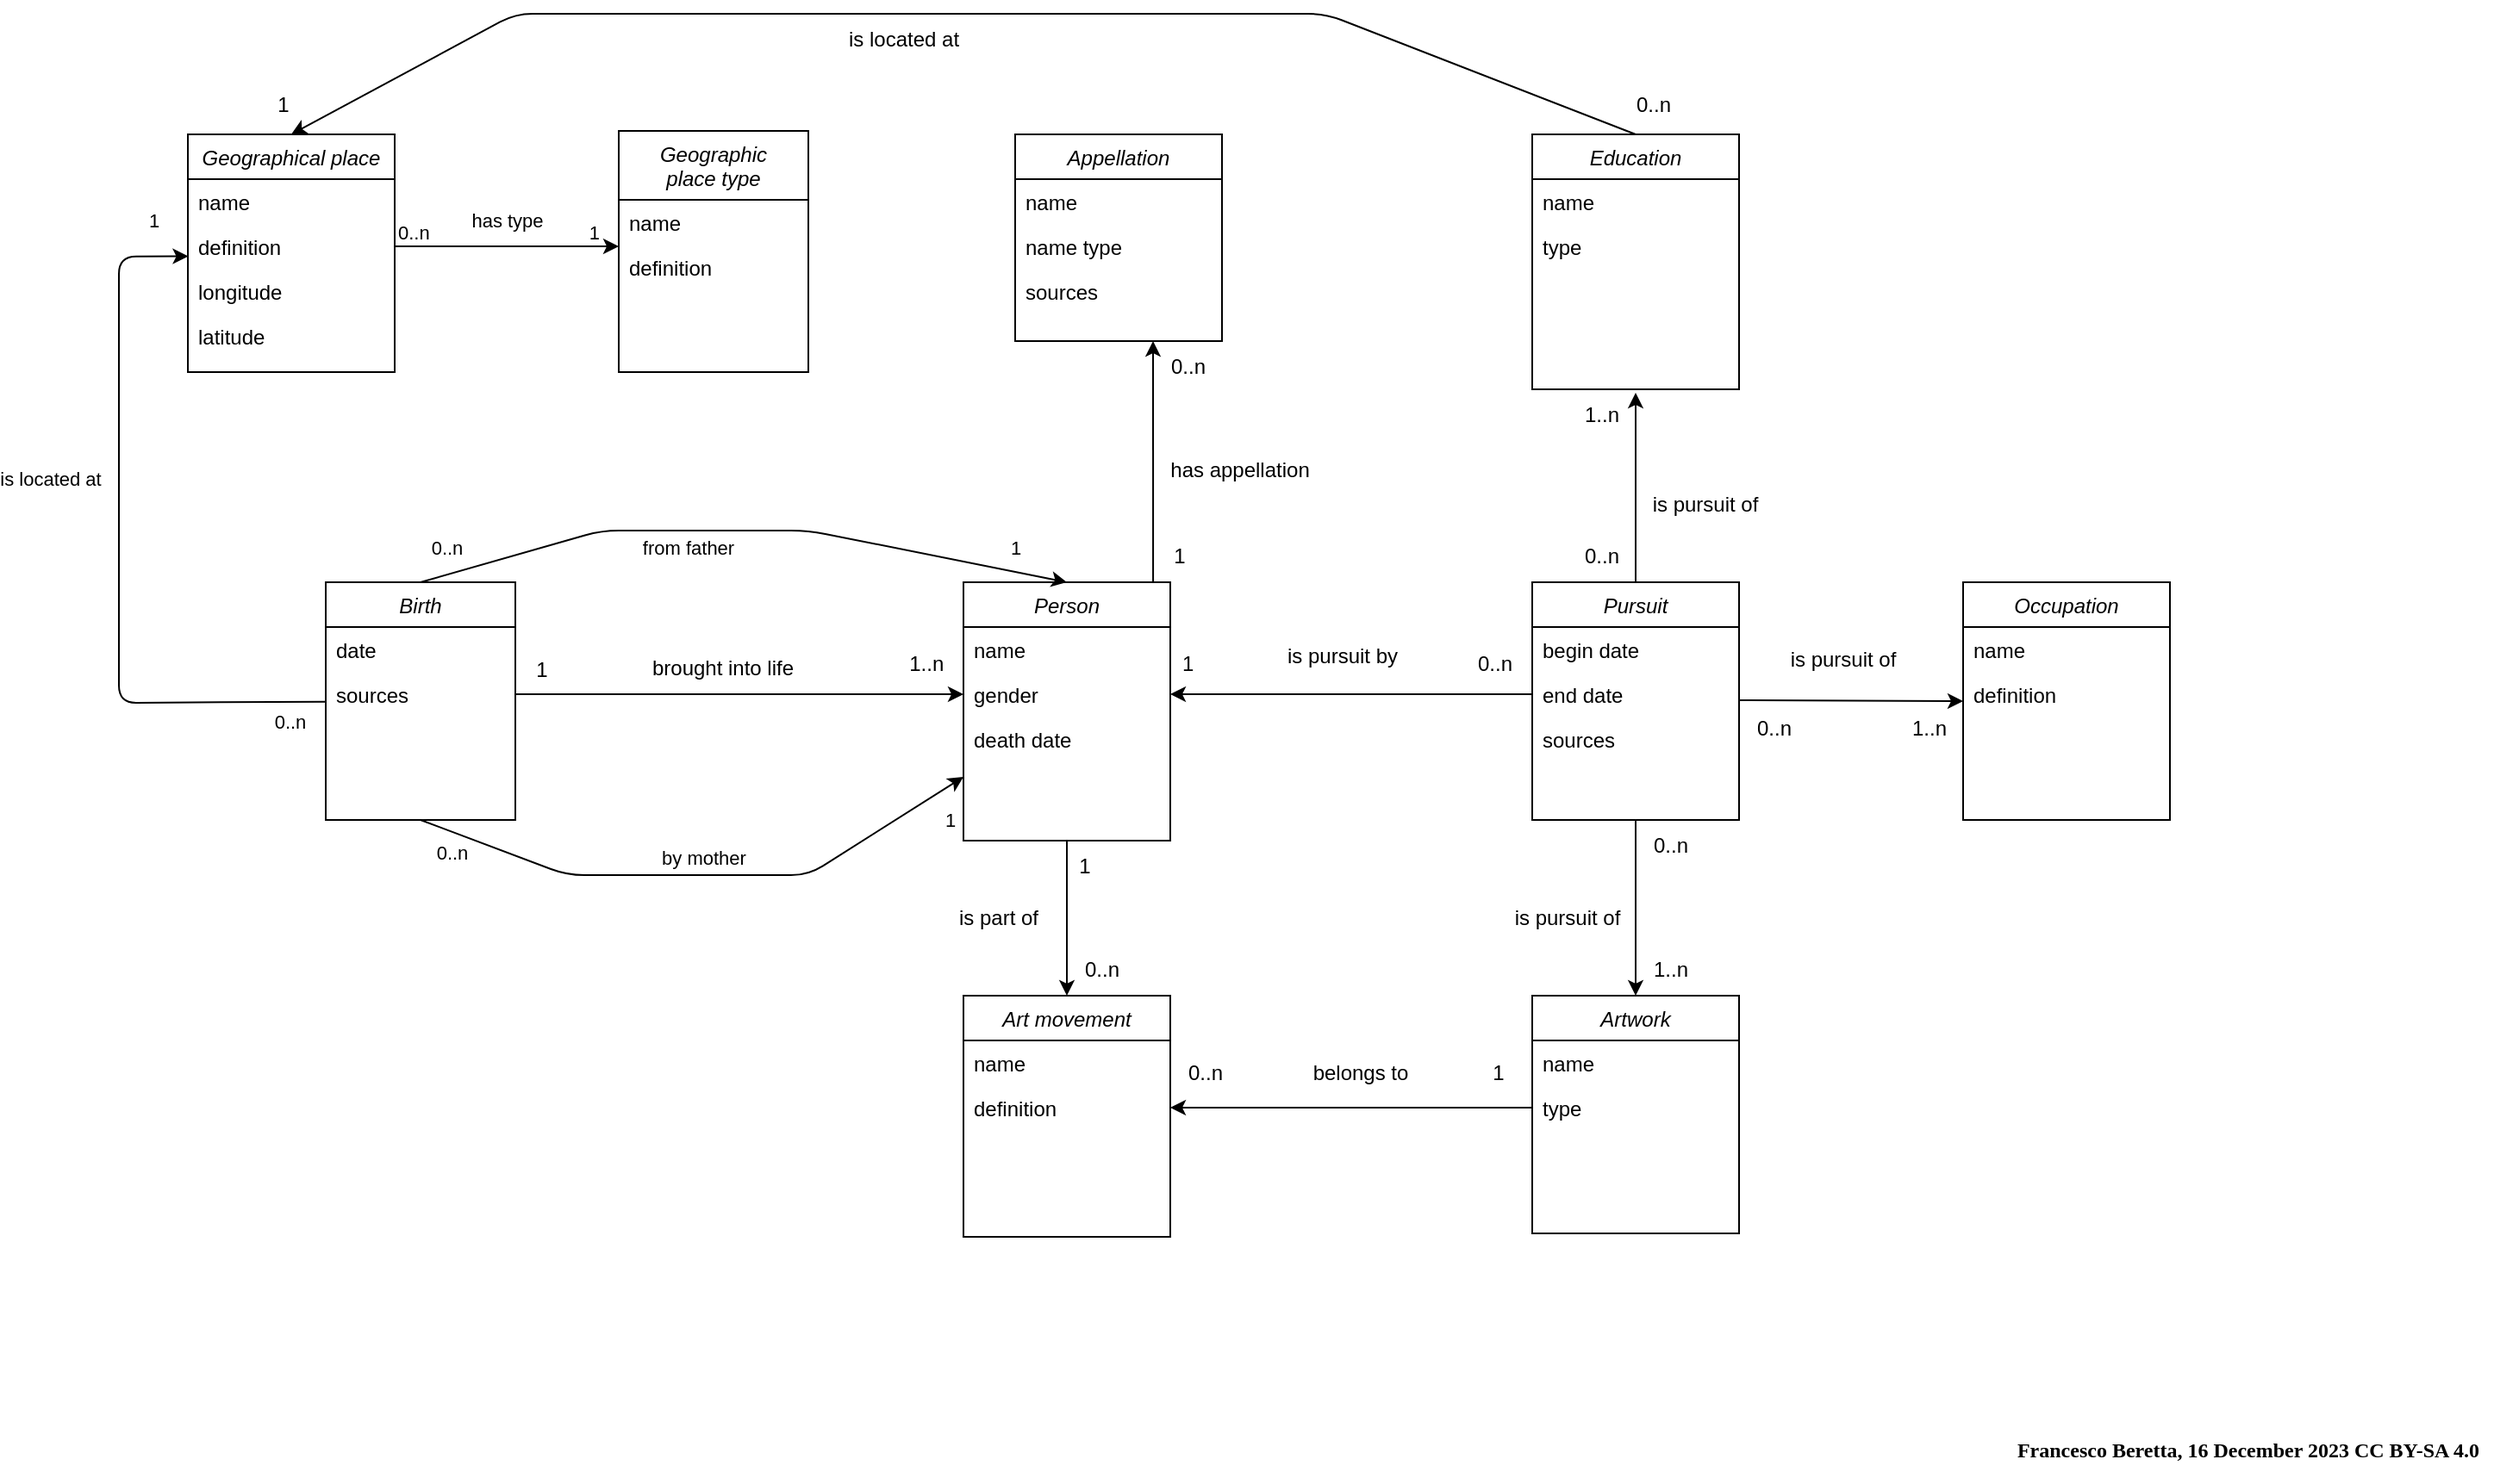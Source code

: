 <mxfile><diagram id="C5RBs43oDa-KdzZeNtuy" name="Page-1"><mxGraphModel dx="1429" dy="751" grid="1" gridSize="10" guides="1" tooltips="1" connect="1" arrows="1" fold="1" page="1" pageScale="1" pageWidth="1654" pageHeight="1169" math="0" shadow="0"><root><mxCell id="WIyWlLk6GJQsqaUBKTNV-0"/><mxCell id="WIyWlLk6GJQsqaUBKTNV-1" parent="WIyWlLk6GJQsqaUBKTNV-0"/><mxCell id="Bw8D9-mf-STMI-rw64IU-5" value="" style="endArrow=classic;shadow=0;strokeWidth=1;rounded=0;endFill=1;edgeStyle=elbowEdgeStyle;elbow=vertical;exitX=1;exitY=0.5;exitDx=0;exitDy=0;entryX=0;entryY=0.5;entryDx=0;entryDy=0;" parent="WIyWlLk6GJQsqaUBKTNV-1" target="zkfFHV4jXpPFQw0GAbJ--2" edge="1"><mxGeometry x="0.5" y="41" relative="1" as="geometry"><mxPoint x="470" y="596" as="sourcePoint"/><mxPoint x="810" y="669" as="targetPoint"/><mxPoint x="-40" y="32" as="offset"/><Array as="points"><mxPoint x="620" y="596"/></Array></mxGeometry></mxCell><mxCell id="Bw8D9-mf-STMI-rw64IU-6" value="1" style="resizable=0;align=left;verticalAlign=bottom;labelBackgroundColor=none;fontSize=12;" parent="Bw8D9-mf-STMI-rw64IU-5" connectable="0" vertex="1"><mxGeometry x="-1" relative="1" as="geometry"><mxPoint x="10.14" y="-5.33" as="offset"/></mxGeometry></mxCell><mxCell id="Bw8D9-mf-STMI-rw64IU-7" value="1..n" style="resizable=0;align=right;verticalAlign=bottom;labelBackgroundColor=none;fontSize=12;" parent="Bw8D9-mf-STMI-rw64IU-5" connectable="0" vertex="1"><mxGeometry x="1" relative="1" as="geometry"><mxPoint x="-9.86" y="-8.86" as="offset"/></mxGeometry></mxCell><mxCell id="Bw8D9-mf-STMI-rw64IU-8" value="brought into life" style="text;html=1;resizable=0;points=[];;align=center;verticalAlign=middle;labelBackgroundColor=none;rounded=0;shadow=0;strokeWidth=1;fontSize=12;" parent="Bw8D9-mf-STMI-rw64IU-5" vertex="1" connectable="0"><mxGeometry x="0.5" y="49" relative="1" as="geometry"><mxPoint x="-75" y="34" as="offset"/></mxGeometry></mxCell><mxCell id="199" style="edgeStyle=none;html=1;exitX=0.5;exitY=1;exitDx=0;exitDy=0;entryX=0.5;entryY=0;entryDx=0;entryDy=0;" parent="WIyWlLk6GJQsqaUBKTNV-1" source="zkfFHV4jXpPFQw0GAbJ--0" target="195" edge="1"><mxGeometry relative="1" as="geometry"/></mxCell><mxCell id="zkfFHV4jXpPFQw0GAbJ--0" value="Person" style="swimlane;fontStyle=2;align=center;verticalAlign=top;childLayout=stackLayout;horizontal=1;startSize=26;horizontalStack=0;resizeParent=1;resizeLast=0;collapsible=1;marginBottom=0;rounded=0;shadow=0;strokeWidth=1;" parent="WIyWlLk6GJQsqaUBKTNV-1" vertex="1"><mxGeometry x="730" y="531" width="120" height="150" as="geometry"><mxRectangle x="230" y="140" width="160" height="26" as="alternateBounds"/></mxGeometry></mxCell><mxCell id="zkfFHV4jXpPFQw0GAbJ--1" value="name" style="text;align=left;verticalAlign=top;spacingLeft=4;spacingRight=4;overflow=hidden;rotatable=0;points=[[0,0.5],[1,0.5]];portConstraint=eastwest;" parent="zkfFHV4jXpPFQw0GAbJ--0" vertex="1"><mxGeometry y="26" width="120" height="26" as="geometry"/></mxCell><mxCell id="zkfFHV4jXpPFQw0GAbJ--2" value="gender" style="text;align=left;verticalAlign=top;spacingLeft=4;spacingRight=4;overflow=hidden;rotatable=0;points=[[0,0.5],[1,0.5]];portConstraint=eastwest;rounded=0;shadow=0;html=0;" parent="zkfFHV4jXpPFQw0GAbJ--0" vertex="1"><mxGeometry y="52" width="120" height="26" as="geometry"/></mxCell><mxCell id="DzP4_-S1DueVoMuGfCK8-1" value="death date" style="text;align=left;verticalAlign=top;spacingLeft=4;spacingRight=4;overflow=hidden;rotatable=0;points=[[0,0.5],[1,0.5]];portConstraint=eastwest;rounded=0;shadow=0;html=0;" parent="zkfFHV4jXpPFQw0GAbJ--0" vertex="1"><mxGeometry y="78" width="120" height="26" as="geometry"/></mxCell><mxCell id="Bw8D9-mf-STMI-rw64IU-0" value="Birth" style="swimlane;fontStyle=2;align=center;verticalAlign=top;childLayout=stackLayout;horizontal=1;startSize=26;horizontalStack=0;resizeParent=1;resizeLast=0;collapsible=1;marginBottom=0;rounded=0;shadow=0;strokeWidth=1;" parent="WIyWlLk6GJQsqaUBKTNV-1" vertex="1"><mxGeometry x="360" y="531" width="110" height="138" as="geometry"><mxRectangle x="230" y="140" width="160" height="26" as="alternateBounds"/></mxGeometry></mxCell><mxCell id="Bw8D9-mf-STMI-rw64IU-1" value="date" style="text;align=left;verticalAlign=top;spacingLeft=4;spacingRight=4;overflow=hidden;rotatable=0;points=[[0,0.5],[1,0.5]];portConstraint=eastwest;" parent="Bw8D9-mf-STMI-rw64IU-0" vertex="1"><mxGeometry y="26" width="110" height="26" as="geometry"/></mxCell><mxCell id="Bw8D9-mf-STMI-rw64IU-53" style="edgeStyle=elbowEdgeStyle;rounded=0;orthogonalLoop=1;jettySize=auto;elbow=vertical;html=1;exitX=0;exitY=0.5;exitDx=0;exitDy=0;" parent="Bw8D9-mf-STMI-rw64IU-0" edge="1"><mxGeometry relative="1" as="geometry"><mxPoint y="65" as="sourcePoint"/><mxPoint y="65" as="targetPoint"/></mxGeometry></mxCell><mxCell id="200" value="sources" style="text;align=left;verticalAlign=top;spacingLeft=4;spacingRight=4;overflow=hidden;rotatable=0;points=[[0,0.5],[1,0.5]];portConstraint=eastwest;" parent="Bw8D9-mf-STMI-rw64IU-0" vertex="1"><mxGeometry y="52" width="110" height="26" as="geometry"/></mxCell><mxCell id="Bw8D9-mf-STMI-rw64IU-9" value="Appellation" style="swimlane;fontStyle=2;align=center;verticalAlign=top;childLayout=stackLayout;horizontal=1;startSize=26;horizontalStack=0;resizeParent=1;resizeLast=0;collapsible=1;marginBottom=0;rounded=0;shadow=0;strokeWidth=1;" parent="WIyWlLk6GJQsqaUBKTNV-1" vertex="1"><mxGeometry x="760" y="271" width="120" height="120" as="geometry"><mxRectangle x="230" y="140" width="160" height="26" as="alternateBounds"/></mxGeometry></mxCell><mxCell id="Bw8D9-mf-STMI-rw64IU-10" value="name" style="text;align=left;verticalAlign=top;spacingLeft=4;spacingRight=4;overflow=hidden;rotatable=0;points=[[0,0.5],[1,0.5]];portConstraint=eastwest;" parent="Bw8D9-mf-STMI-rw64IU-9" vertex="1"><mxGeometry y="26" width="120" height="26" as="geometry"/></mxCell><mxCell id="Bw8D9-mf-STMI-rw64IU-11" value="name type" style="text;align=left;verticalAlign=top;spacingLeft=4;spacingRight=4;overflow=hidden;rotatable=0;points=[[0,0.5],[1,0.5]];portConstraint=eastwest;rounded=0;shadow=0;html=0;" parent="Bw8D9-mf-STMI-rw64IU-9" vertex="1"><mxGeometry y="52" width="120" height="26" as="geometry"/></mxCell><mxCell id="Bw8D9-mf-STMI-rw64IU-18" value="sources" style="text;align=left;verticalAlign=top;spacingLeft=4;spacingRight=4;overflow=hidden;rotatable=0;points=[[0,0.5],[1,0.5]];portConstraint=eastwest;" parent="Bw8D9-mf-STMI-rw64IU-9" vertex="1"><mxGeometry y="78" width="120" height="26" as="geometry"/></mxCell><mxCell id="Bw8D9-mf-STMI-rw64IU-12" value="Geographical place" style="swimlane;fontStyle=2;align=center;verticalAlign=top;childLayout=stackLayout;horizontal=1;startSize=26;horizontalStack=0;resizeParent=1;resizeLast=0;collapsible=1;marginBottom=0;rounded=0;shadow=0;strokeWidth=1;" parent="WIyWlLk6GJQsqaUBKTNV-1" vertex="1"><mxGeometry x="280" y="271" width="120" height="138" as="geometry"><mxRectangle x="230" y="140" width="160" height="26" as="alternateBounds"/></mxGeometry></mxCell><mxCell id="Bw8D9-mf-STMI-rw64IU-13" value="name" style="text;align=left;verticalAlign=top;spacingLeft=4;spacingRight=4;overflow=hidden;rotatable=0;points=[[0,0.5],[1,0.5]];portConstraint=eastwest;" parent="Bw8D9-mf-STMI-rw64IU-12" vertex="1"><mxGeometry y="26" width="120" height="26" as="geometry"/></mxCell><mxCell id="Bw8D9-mf-STMI-rw64IU-14" value="definition" style="text;align=left;verticalAlign=top;spacingLeft=4;spacingRight=4;overflow=hidden;rotatable=0;points=[[0,0.5],[1,0.5]];portConstraint=eastwest;rounded=0;shadow=0;html=0;" parent="Bw8D9-mf-STMI-rw64IU-12" vertex="1"><mxGeometry y="52" width="120" height="26" as="geometry"/></mxCell><mxCell id="Bw8D9-mf-STMI-rw64IU-24" value="longitude" style="text;align=left;verticalAlign=top;spacingLeft=4;spacingRight=4;overflow=hidden;rotatable=0;points=[[0,0.5],[1,0.5]];portConstraint=eastwest;rounded=0;shadow=0;html=0;" parent="Bw8D9-mf-STMI-rw64IU-12" vertex="1"><mxGeometry y="78" width="120" height="26" as="geometry"/></mxCell><mxCell id="Bw8D9-mf-STMI-rw64IU-25" value="latitude" style="text;align=left;verticalAlign=top;spacingLeft=4;spacingRight=4;overflow=hidden;rotatable=0;points=[[0,0.5],[1,0.5]];portConstraint=eastwest;rounded=0;shadow=0;html=0;" parent="Bw8D9-mf-STMI-rw64IU-12" vertex="1"><mxGeometry y="104" width="120" height="26" as="geometry"/></mxCell><mxCell id="Bw8D9-mf-STMI-rw64IU-26" value="" style="endArrow=classic;html=1;exitX=1;exitY=0.5;exitDx=0;exitDy=0;" parent="WIyWlLk6GJQsqaUBKTNV-1" source="Bw8D9-mf-STMI-rw64IU-14" edge="1"><mxGeometry x="0.067" y="-35" relative="1" as="geometry"><mxPoint x="480" y="451" as="sourcePoint"/><mxPoint x="530" y="336" as="targetPoint"/><mxPoint as="offset"/></mxGeometry></mxCell><mxCell id="Bw8D9-mf-STMI-rw64IU-27" value="has type" style="edgeLabel;resizable=0;html=1;align=center;verticalAlign=middle;" parent="Bw8D9-mf-STMI-rw64IU-26" connectable="0" vertex="1"><mxGeometry relative="1" as="geometry"><mxPoint y="-15" as="offset"/></mxGeometry></mxCell><mxCell id="Bw8D9-mf-STMI-rw64IU-28" value="0..n" style="edgeLabel;resizable=0;html=1;align=left;verticalAlign=bottom;" parent="Bw8D9-mf-STMI-rw64IU-26" connectable="0" vertex="1"><mxGeometry x="-1" relative="1" as="geometry"/></mxCell><mxCell id="Bw8D9-mf-STMI-rw64IU-29" value="1" style="edgeLabel;resizable=0;html=1;align=right;verticalAlign=bottom;" parent="Bw8D9-mf-STMI-rw64IU-26" connectable="0" vertex="1"><mxGeometry x="1" relative="1" as="geometry"><mxPoint x="-11" as="offset"/></mxGeometry></mxCell><mxCell id="Bw8D9-mf-STMI-rw64IU-49" value="" style="endArrow=classic;html=1;entryX=0.002;entryY=0.721;entryDx=0;entryDy=0;entryPerimeter=0;" parent="WIyWlLk6GJQsqaUBKTNV-1" source="Bw8D9-mf-STMI-rw64IU-0" target="Bw8D9-mf-STMI-rw64IU-14" edge="1"><mxGeometry relative="1" as="geometry"><mxPoint x="700" y="361.0" as="sourcePoint"/><mxPoint x="620" y="419" as="targetPoint"/><Array as="points"><mxPoint x="240" y="601"/><mxPoint x="240" y="342"/></Array></mxGeometry></mxCell><mxCell id="Bw8D9-mf-STMI-rw64IU-50" value="is located at" style="edgeLabel;resizable=0;html=1;align=center;verticalAlign=middle;" parent="Bw8D9-mf-STMI-rw64IU-49" connectable="0" vertex="1"><mxGeometry relative="1" as="geometry"><mxPoint x="-40" y="-41" as="offset"/></mxGeometry></mxCell><mxCell id="Bw8D9-mf-STMI-rw64IU-51" value="1" style="edgeLabel;html=1;align=center;verticalAlign=middle;resizable=0;points=[];" parent="Bw8D9-mf-STMI-rw64IU-49" vertex="1" connectable="0"><mxGeometry x="0.888" y="-1" relative="1" as="geometry"><mxPoint x="3" y="-22" as="offset"/></mxGeometry></mxCell><mxCell id="Bw8D9-mf-STMI-rw64IU-52" value="0..n" style="edgeLabel;html=1;align=center;verticalAlign=middle;resizable=0;points=[];" parent="Bw8D9-mf-STMI-rw64IU-49" vertex="1" connectable="0"><mxGeometry x="-0.881" y="-1" relative="1" as="geometry"><mxPoint x="4" y="12" as="offset"/></mxGeometry></mxCell><mxCell id="Bw8D9-mf-STMI-rw64IU-59" value="" style="endArrow=classic;html=1;exitX=0.5;exitY=1;exitDx=0;exitDy=0;" parent="WIyWlLk6GJQsqaUBKTNV-1" source="Bw8D9-mf-STMI-rw64IU-0" target="zkfFHV4jXpPFQw0GAbJ--0" edge="1"><mxGeometry relative="1" as="geometry"><mxPoint x="400" y="621" as="sourcePoint"/><mxPoint x="290.24" y="351.746" as="targetPoint"/><Array as="points"><mxPoint x="500" y="701"/><mxPoint x="640" y="701"/></Array></mxGeometry></mxCell><mxCell id="Bw8D9-mf-STMI-rw64IU-60" value="by mother" style="edgeLabel;resizable=0;html=1;align=center;verticalAlign=middle;" parent="Bw8D9-mf-STMI-rw64IU-59" connectable="0" vertex="1"><mxGeometry relative="1" as="geometry"><mxPoint x="1" y="-10" as="offset"/></mxGeometry></mxCell><mxCell id="Bw8D9-mf-STMI-rw64IU-61" value="1" style="edgeLabel;html=1;align=center;verticalAlign=middle;resizable=0;points=[];" parent="Bw8D9-mf-STMI-rw64IU-59" vertex="1" connectable="0"><mxGeometry x="0.888" y="-1" relative="1" as="geometry"><mxPoint x="7.5" y="14" as="offset"/></mxGeometry></mxCell><mxCell id="Bw8D9-mf-STMI-rw64IU-62" value="0..n" style="edgeLabel;html=1;align=center;verticalAlign=middle;resizable=0;points=[];" parent="Bw8D9-mf-STMI-rw64IU-59" vertex="1" connectable="0"><mxGeometry x="-0.881" y="-1" relative="1" as="geometry"><mxPoint x="-0.83" y="11" as="offset"/></mxGeometry></mxCell><mxCell id="Bw8D9-mf-STMI-rw64IU-15" value="Geographic&#10;place type" style="swimlane;fontStyle=2;align=center;verticalAlign=top;childLayout=stackLayout;horizontal=1;startSize=40;horizontalStack=0;resizeParent=1;resizeLast=0;collapsible=1;marginBottom=0;rounded=0;shadow=0;strokeWidth=1;" parent="WIyWlLk6GJQsqaUBKTNV-1" vertex="1"><mxGeometry x="530" y="269" width="110" height="140" as="geometry"><mxRectangle x="230" y="140" width="160" height="26" as="alternateBounds"/></mxGeometry></mxCell><mxCell id="Bw8D9-mf-STMI-rw64IU-16" value="name" style="text;align=left;verticalAlign=top;spacingLeft=4;spacingRight=4;overflow=hidden;rotatable=0;points=[[0,0.5],[1,0.5]];portConstraint=eastwest;" parent="Bw8D9-mf-STMI-rw64IU-15" vertex="1"><mxGeometry y="40" width="110" height="26" as="geometry"/></mxCell><mxCell id="Bw8D9-mf-STMI-rw64IU-17" value="definition" style="text;align=left;verticalAlign=top;spacingLeft=4;spacingRight=4;overflow=hidden;rotatable=0;points=[[0,0.5],[1,0.5]];portConstraint=eastwest;rounded=0;shadow=0;html=0;" parent="Bw8D9-mf-STMI-rw64IU-15" vertex="1"><mxGeometry y="66" width="110" height="26" as="geometry"/></mxCell><mxCell id="Bw8D9-mf-STMI-rw64IU-127" value="&lt;p class=&quot;p1&quot; style=&quot;margin: 0px ; font-stretch: normal ; line-height: normal ; font-family: &amp;quot;times&amp;quot;&quot;&gt;&lt;b&gt;Francesco Beretta, 16 December 2023 CC BY-SA 4.0&lt;/b&gt;&lt;/p&gt;" style="text;html=1;align=center;verticalAlign=middle;resizable=0;points=[];autosize=1;" parent="WIyWlLk6GJQsqaUBKTNV-1" vertex="1"><mxGeometry x="1330" y="1020" width="290" height="30" as="geometry"/></mxCell><mxCell id="0" value="" style="endArrow=classic;html=1;exitX=0.5;exitY=0;exitDx=0;exitDy=0;entryX=0.5;entryY=0;entryDx=0;entryDy=0;" parent="WIyWlLk6GJQsqaUBKTNV-1" source="Bw8D9-mf-STMI-rw64IU-0" target="zkfFHV4jXpPFQw0GAbJ--0" edge="1"><mxGeometry relative="1" as="geometry"><mxPoint x="465" y="679" as="sourcePoint"/><mxPoint x="750" y="531" as="targetPoint"/><Array as="points"><mxPoint x="520" y="501"/><mxPoint x="640" y="501"/></Array></mxGeometry></mxCell><mxCell id="1" value="from father" style="edgeLabel;resizable=0;html=1;align=center;verticalAlign=middle;" parent="0" connectable="0" vertex="1"><mxGeometry relative="1" as="geometry"><mxPoint x="-32" y="10" as="offset"/></mxGeometry></mxCell><mxCell id="2" value="1" style="edgeLabel;html=1;align=center;verticalAlign=middle;resizable=0;points=[];" parent="0" vertex="1" connectable="0"><mxGeometry x="0.888" y="-1" relative="1" as="geometry"><mxPoint x="-9" y="-17" as="offset"/></mxGeometry></mxCell><mxCell id="3" value="0..n" style="edgeLabel;html=1;align=center;verticalAlign=middle;resizable=0;points=[];" parent="0" vertex="1" connectable="0"><mxGeometry x="-0.881" y="-1" relative="1" as="geometry"><mxPoint x="-7" y="-15" as="offset"/></mxGeometry></mxCell><mxCell id="181" style="edgeStyle=none;html=1;exitX=0.5;exitY=0;exitDx=0;exitDy=0;" parent="WIyWlLk6GJQsqaUBKTNV-1" source="126" edge="1"><mxGeometry relative="1" as="geometry"><mxPoint x="1120" y="421" as="targetPoint"/></mxGeometry></mxCell><mxCell id="192" style="edgeStyle=none;html=1;exitX=0.5;exitY=1;exitDx=0;exitDy=0;entryX=0.5;entryY=0;entryDx=0;entryDy=0;" parent="WIyWlLk6GJQsqaUBKTNV-1" source="126" target="189" edge="1"><mxGeometry relative="1" as="geometry"/></mxCell><mxCell id="126" value="Pursuit" style="swimlane;fontStyle=2;align=center;verticalAlign=top;childLayout=stackLayout;horizontal=1;startSize=26;horizontalStack=0;resizeParent=1;resizeLast=0;collapsible=1;marginBottom=0;rounded=0;shadow=0;strokeWidth=1;" parent="WIyWlLk6GJQsqaUBKTNV-1" vertex="1"><mxGeometry x="1060" y="531" width="120" height="138" as="geometry"><mxRectangle x="230" y="140" width="160" height="26" as="alternateBounds"/></mxGeometry></mxCell><mxCell id="127" value="begin date" style="text;align=left;verticalAlign=top;spacingLeft=4;spacingRight=4;overflow=hidden;rotatable=0;points=[[0,0.5],[1,0.5]];portConstraint=eastwest;" parent="126" vertex="1"><mxGeometry y="26" width="120" height="26" as="geometry"/></mxCell><mxCell id="128" value="end date" style="text;align=left;verticalAlign=top;spacingLeft=4;spacingRight=4;overflow=hidden;rotatable=0;points=[[0,0.5],[1,0.5]];portConstraint=eastwest;rounded=0;shadow=0;html=0;" parent="126" vertex="1"><mxGeometry y="52" width="120" height="26" as="geometry"/></mxCell><mxCell id="129" value="sources" style="text;align=left;verticalAlign=top;spacingLeft=4;spacingRight=4;overflow=hidden;rotatable=0;points=[[0,0.5],[1,0.5]];portConstraint=eastwest;rounded=0;shadow=0;html=0;" parent="126" vertex="1"><mxGeometry y="78" width="120" height="26" as="geometry"/></mxCell><mxCell id="131" value="is pursuit by" style="text;strokeColor=none;align=center;fillColor=none;html=1;verticalAlign=middle;whiteSpace=wrap;rounded=0;" parent="WIyWlLk6GJQsqaUBKTNV-1" vertex="1"><mxGeometry x="910" y="561" width="80" height="26" as="geometry"/></mxCell><mxCell id="134" value="0..n" style="resizable=0;align=right;verticalAlign=bottom;labelBackgroundColor=none;fontSize=12;" parent="WIyWlLk6GJQsqaUBKTNV-1" connectable="0" vertex="1"><mxGeometry x="1050" y="587" as="geometry"/></mxCell><mxCell id="135" value="1" style="resizable=0;align=left;verticalAlign=bottom;labelBackgroundColor=none;fontSize=12;" parent="WIyWlLk6GJQsqaUBKTNV-1" connectable="0" vertex="1"><mxGeometry x="800" y="681" as="geometry"><mxPoint x="55" y="-94" as="offset"/></mxGeometry></mxCell><mxCell id="164" value="" style="resizable=0;align=left;verticalAlign=bottom;labelBackgroundColor=none;fontSize=12;" parent="WIyWlLk6GJQsqaUBKTNV-1" connectable="0" vertex="1"><mxGeometry x="740" y="541" as="geometry"><mxPoint x="104" y="-19" as="offset"/></mxGeometry></mxCell><mxCell id="168" value="" style="edgeStyle=none;orthogonalLoop=1;jettySize=auto;html=1;exitX=0.917;exitY=0;exitDx=0;exitDy=0;exitPerimeter=0;" parent="WIyWlLk6GJQsqaUBKTNV-1" source="zkfFHV4jXpPFQw0GAbJ--0" edge="1"><mxGeometry width="100" relative="1" as="geometry"><mxPoint x="827" y="511" as="sourcePoint"/><mxPoint x="840" y="391" as="targetPoint"/><Array as="points"/></mxGeometry></mxCell><mxCell id="169" value="has appellation" style="text;html=1;align=center;verticalAlign=middle;resizable=0;points=[];autosize=1;strokeColor=none;fillColor=none;" parent="WIyWlLk6GJQsqaUBKTNV-1" vertex="1"><mxGeometry x="840" y="451" width="100" height="30" as="geometry"/></mxCell><mxCell id="170" value="0..n" style="text;html=1;align=center;verticalAlign=middle;resizable=0;points=[];autosize=1;strokeColor=none;fillColor=none;" parent="WIyWlLk6GJQsqaUBKTNV-1" vertex="1"><mxGeometry x="840" y="391" width="40" height="30" as="geometry"/></mxCell><mxCell id="171" value="1" style="text;html=1;align=center;verticalAlign=middle;resizable=0;points=[];autosize=1;strokeColor=none;fillColor=none;" parent="WIyWlLk6GJQsqaUBKTNV-1" vertex="1"><mxGeometry x="840" y="501" width="30" height="30" as="geometry"/></mxCell><mxCell id="174" value="" style="edgeStyle=none;orthogonalLoop=1;jettySize=auto;html=1;" parent="WIyWlLk6GJQsqaUBKTNV-1" edge="1"><mxGeometry width="100" relative="1" as="geometry"><mxPoint x="1180" y="599.5" as="sourcePoint"/><mxPoint x="1310" y="600" as="targetPoint"/><Array as="points"/></mxGeometry></mxCell><mxCell id="175" value="Occupation" style="swimlane;fontStyle=2;align=center;verticalAlign=top;childLayout=stackLayout;horizontal=1;startSize=26;horizontalStack=0;resizeParent=1;resizeLast=0;collapsible=1;marginBottom=0;rounded=0;shadow=0;strokeWidth=1;" parent="WIyWlLk6GJQsqaUBKTNV-1" vertex="1"><mxGeometry x="1310" y="531" width="120" height="138" as="geometry"><mxRectangle x="230" y="140" width="160" height="26" as="alternateBounds"/></mxGeometry></mxCell><mxCell id="176" value="name" style="text;align=left;verticalAlign=top;spacingLeft=4;spacingRight=4;overflow=hidden;rotatable=0;points=[[0,0.5],[1,0.5]];portConstraint=eastwest;" parent="175" vertex="1"><mxGeometry y="26" width="120" height="26" as="geometry"/></mxCell><mxCell id="177" value="definition" style="text;align=left;verticalAlign=top;spacingLeft=4;spacingRight=4;overflow=hidden;rotatable=0;points=[[0,0.5],[1,0.5]];portConstraint=eastwest;rounded=0;shadow=0;html=0;" parent="175" vertex="1"><mxGeometry y="52" width="120" height="26" as="geometry"/></mxCell><mxCell id="201" style="edgeStyle=none;html=1;exitX=0.5;exitY=0;exitDx=0;exitDy=0;entryX=0.5;entryY=0;entryDx=0;entryDy=0;" parent="WIyWlLk6GJQsqaUBKTNV-1" source="182" target="Bw8D9-mf-STMI-rw64IU-12" edge="1"><mxGeometry relative="1" as="geometry"><mxPoint x="1120" y="151" as="targetPoint"/><Array as="points"><mxPoint x="940" y="201"/><mxPoint x="470" y="201"/></Array></mxGeometry></mxCell><mxCell id="182" value="Education" style="swimlane;fontStyle=2;align=center;verticalAlign=top;childLayout=stackLayout;horizontal=1;startSize=26;horizontalStack=0;resizeParent=1;resizeLast=0;collapsible=1;marginBottom=0;rounded=0;shadow=0;strokeWidth=1;" parent="WIyWlLk6GJQsqaUBKTNV-1" vertex="1"><mxGeometry x="1060" y="271" width="120" height="148" as="geometry"><mxRectangle x="230" y="140" width="160" height="26" as="alternateBounds"/></mxGeometry></mxCell><mxCell id="183" value="name" style="text;align=left;verticalAlign=top;spacingLeft=4;spacingRight=4;overflow=hidden;rotatable=0;points=[[0,0.5],[1,0.5]];portConstraint=eastwest;" parent="182" vertex="1"><mxGeometry y="26" width="120" height="26" as="geometry"/></mxCell><mxCell id="184" value="type" style="text;align=left;verticalAlign=top;spacingLeft=4;spacingRight=4;overflow=hidden;rotatable=0;points=[[0,0.5],[1,0.5]];portConstraint=eastwest;rounded=0;shadow=0;html=0;" parent="182" vertex="1"><mxGeometry y="52" width="120" height="26" as="geometry"/></mxCell><mxCell id="187" style="edgeStyle=none;html=1;exitX=0;exitY=0.5;exitDx=0;exitDy=0;entryX=1;entryY=0.5;entryDx=0;entryDy=0;" parent="WIyWlLk6GJQsqaUBKTNV-1" source="128" target="zkfFHV4jXpPFQw0GAbJ--2" edge="1"><mxGeometry relative="1" as="geometry"/></mxCell><mxCell id="189" value="Artwork" style="swimlane;fontStyle=2;align=center;verticalAlign=top;childLayout=stackLayout;horizontal=1;startSize=26;horizontalStack=0;resizeParent=1;resizeLast=0;collapsible=1;marginBottom=0;rounded=0;shadow=0;strokeWidth=1;" parent="WIyWlLk6GJQsqaUBKTNV-1" vertex="1"><mxGeometry x="1060" y="771" width="120" height="138" as="geometry"><mxRectangle x="230" y="140" width="160" height="26" as="alternateBounds"/></mxGeometry></mxCell><mxCell id="190" value="name" style="text;align=left;verticalAlign=top;spacingLeft=4;spacingRight=4;overflow=hidden;rotatable=0;points=[[0,0.5],[1,0.5]];portConstraint=eastwest;" parent="189" vertex="1"><mxGeometry y="26" width="120" height="26" as="geometry"/></mxCell><mxCell id="191" value="type" style="text;align=left;verticalAlign=top;spacingLeft=4;spacingRight=4;overflow=hidden;rotatable=0;points=[[0,0.5],[1,0.5]];portConstraint=eastwest;rounded=0;shadow=0;html=0;" parent="189" vertex="1"><mxGeometry y="52" width="120" height="26" as="geometry"/></mxCell><mxCell id="194" style="edgeStyle=none;html=1;exitX=0;exitY=0.5;exitDx=0;exitDy=0;entryX=1;entryY=0.5;entryDx=0;entryDy=0;" parent="WIyWlLk6GJQsqaUBKTNV-1" source="191" target="197" edge="1"><mxGeometry relative="1" as="geometry"><mxPoint x="880" y="836" as="targetPoint"/></mxGeometry></mxCell><mxCell id="195" value="Art movement" style="swimlane;fontStyle=2;align=center;verticalAlign=top;childLayout=stackLayout;horizontal=1;startSize=26;horizontalStack=0;resizeParent=1;resizeLast=0;collapsible=1;marginBottom=0;rounded=0;shadow=0;strokeWidth=1;" parent="WIyWlLk6GJQsqaUBKTNV-1" vertex="1"><mxGeometry x="730" y="771" width="120" height="140" as="geometry"><mxRectangle x="230" y="140" width="160" height="26" as="alternateBounds"/></mxGeometry></mxCell><mxCell id="196" value="name" style="text;align=left;verticalAlign=top;spacingLeft=4;spacingRight=4;overflow=hidden;rotatable=0;points=[[0,0.5],[1,0.5]];portConstraint=eastwest;" parent="195" vertex="1"><mxGeometry y="26" width="120" height="26" as="geometry"/></mxCell><mxCell id="197" value="definition" style="text;align=left;verticalAlign=top;spacingLeft=4;spacingRight=4;overflow=hidden;rotatable=0;points=[[0,0.5],[1,0.5]];portConstraint=eastwest;rounded=0;shadow=0;html=0;" parent="195" vertex="1"><mxGeometry y="52" width="120" height="26" as="geometry"/></mxCell><mxCell id="202" value="is located at" style="text;html=1;align=center;verticalAlign=middle;resizable=0;points=[];autosize=1;strokeColor=none;fillColor=none;" parent="WIyWlLk6GJQsqaUBKTNV-1" vertex="1"><mxGeometry x="650" y="201" width="90" height="30" as="geometry"/></mxCell><mxCell id="203" value="1" style="text;html=1;align=center;verticalAlign=middle;resizable=0;points=[];autosize=1;strokeColor=none;fillColor=none;" parent="WIyWlLk6GJQsqaUBKTNV-1" vertex="1"><mxGeometry x="320" y="239" width="30" height="30" as="geometry"/></mxCell><mxCell id="204" value="0..n" style="text;html=1;align=center;verticalAlign=middle;resizable=0;points=[];autosize=1;strokeColor=none;fillColor=none;" parent="WIyWlLk6GJQsqaUBKTNV-1" vertex="1"><mxGeometry x="1110" y="239" width="40" height="30" as="geometry"/></mxCell><mxCell id="205" value="0..n" style="text;html=1;align=center;verticalAlign=middle;resizable=0;points=[];autosize=1;strokeColor=none;fillColor=none;" parent="WIyWlLk6GJQsqaUBKTNV-1" vertex="1"><mxGeometry x="1180" y="601" width="40" height="30" as="geometry"/></mxCell><mxCell id="206" value="is pursuit of" style="text;html=1;align=center;verticalAlign=middle;resizable=0;points=[];autosize=1;strokeColor=none;fillColor=none;" parent="WIyWlLk6GJQsqaUBKTNV-1" vertex="1"><mxGeometry x="1200" y="561" width="80" height="30" as="geometry"/></mxCell><mxCell id="207" value="is pursuit of" style="text;html=1;align=center;verticalAlign=middle;resizable=0;points=[];autosize=1;strokeColor=none;fillColor=none;" parent="WIyWlLk6GJQsqaUBKTNV-1" vertex="1"><mxGeometry x="1120" y="471" width="80" height="30" as="geometry"/></mxCell><mxCell id="208" value="0..n" style="text;html=1;align=center;verticalAlign=middle;resizable=0;points=[];autosize=1;strokeColor=none;fillColor=none;" parent="WIyWlLk6GJQsqaUBKTNV-1" vertex="1"><mxGeometry x="1080" y="501" width="40" height="30" as="geometry"/></mxCell><mxCell id="209" value="0..n" style="text;html=1;align=center;verticalAlign=middle;resizable=0;points=[];autosize=1;strokeColor=none;fillColor=none;" parent="WIyWlLk6GJQsqaUBKTNV-1" vertex="1"><mxGeometry x="1120" y="669" width="40" height="30" as="geometry"/></mxCell><mxCell id="210" value="1..n" style="text;html=1;align=center;verticalAlign=middle;resizable=0;points=[];autosize=1;strokeColor=none;fillColor=none;" parent="WIyWlLk6GJQsqaUBKTNV-1" vertex="1"><mxGeometry x="1270" y="601" width="40" height="30" as="geometry"/></mxCell><mxCell id="211" value="1..n" style="text;html=1;align=center;verticalAlign=middle;resizable=0;points=[];autosize=1;strokeColor=none;fillColor=none;" parent="WIyWlLk6GJQsqaUBKTNV-1" vertex="1"><mxGeometry x="1120" y="741" width="40" height="30" as="geometry"/></mxCell><mxCell id="212" value="1" style="text;html=1;align=center;verticalAlign=middle;resizable=0;points=[];autosize=1;strokeColor=none;fillColor=none;" parent="WIyWlLk6GJQsqaUBKTNV-1" vertex="1"><mxGeometry x="1025" y="801" width="30" height="30" as="geometry"/></mxCell><mxCell id="213" value="0..n" style="text;html=1;align=center;verticalAlign=middle;resizable=0;points=[];autosize=1;strokeColor=none;fillColor=none;" parent="WIyWlLk6GJQsqaUBKTNV-1" vertex="1"><mxGeometry x="850" y="801" width="40" height="30" as="geometry"/></mxCell><mxCell id="214" value="0..n" style="text;html=1;align=center;verticalAlign=middle;resizable=0;points=[];autosize=1;strokeColor=none;fillColor=none;" parent="WIyWlLk6GJQsqaUBKTNV-1" vertex="1"><mxGeometry x="790" y="741" width="40" height="30" as="geometry"/></mxCell><mxCell id="215" value="1" style="text;html=1;align=center;verticalAlign=middle;resizable=0;points=[];autosize=1;strokeColor=none;fillColor=none;" parent="WIyWlLk6GJQsqaUBKTNV-1" vertex="1"><mxGeometry x="785" y="681" width="30" height="30" as="geometry"/></mxCell><mxCell id="216" value="is part of" style="text;html=1;align=center;verticalAlign=middle;resizable=0;points=[];autosize=1;strokeColor=none;fillColor=none;" parent="WIyWlLk6GJQsqaUBKTNV-1" vertex="1"><mxGeometry x="715" y="711" width="70" height="30" as="geometry"/></mxCell><mxCell id="217" value="belongs to" style="text;html=1;align=center;verticalAlign=middle;resizable=0;points=[];autosize=1;strokeColor=none;fillColor=none;" parent="WIyWlLk6GJQsqaUBKTNV-1" vertex="1"><mxGeometry x="920" y="801" width="80" height="30" as="geometry"/></mxCell><mxCell id="218" value="1..n" style="text;html=1;align=center;verticalAlign=middle;resizable=0;points=[];autosize=1;strokeColor=none;fillColor=none;" parent="WIyWlLk6GJQsqaUBKTNV-1" vertex="1"><mxGeometry x="1080" y="419" width="40" height="30" as="geometry"/></mxCell><mxCell id="219" value="is pursuit of" style="text;html=1;align=center;verticalAlign=middle;resizable=0;points=[];autosize=1;strokeColor=none;fillColor=none;" parent="WIyWlLk6GJQsqaUBKTNV-1" vertex="1"><mxGeometry x="1040" y="711" width="80" height="30" as="geometry"/></mxCell></root></mxGraphModel></diagram></mxfile>